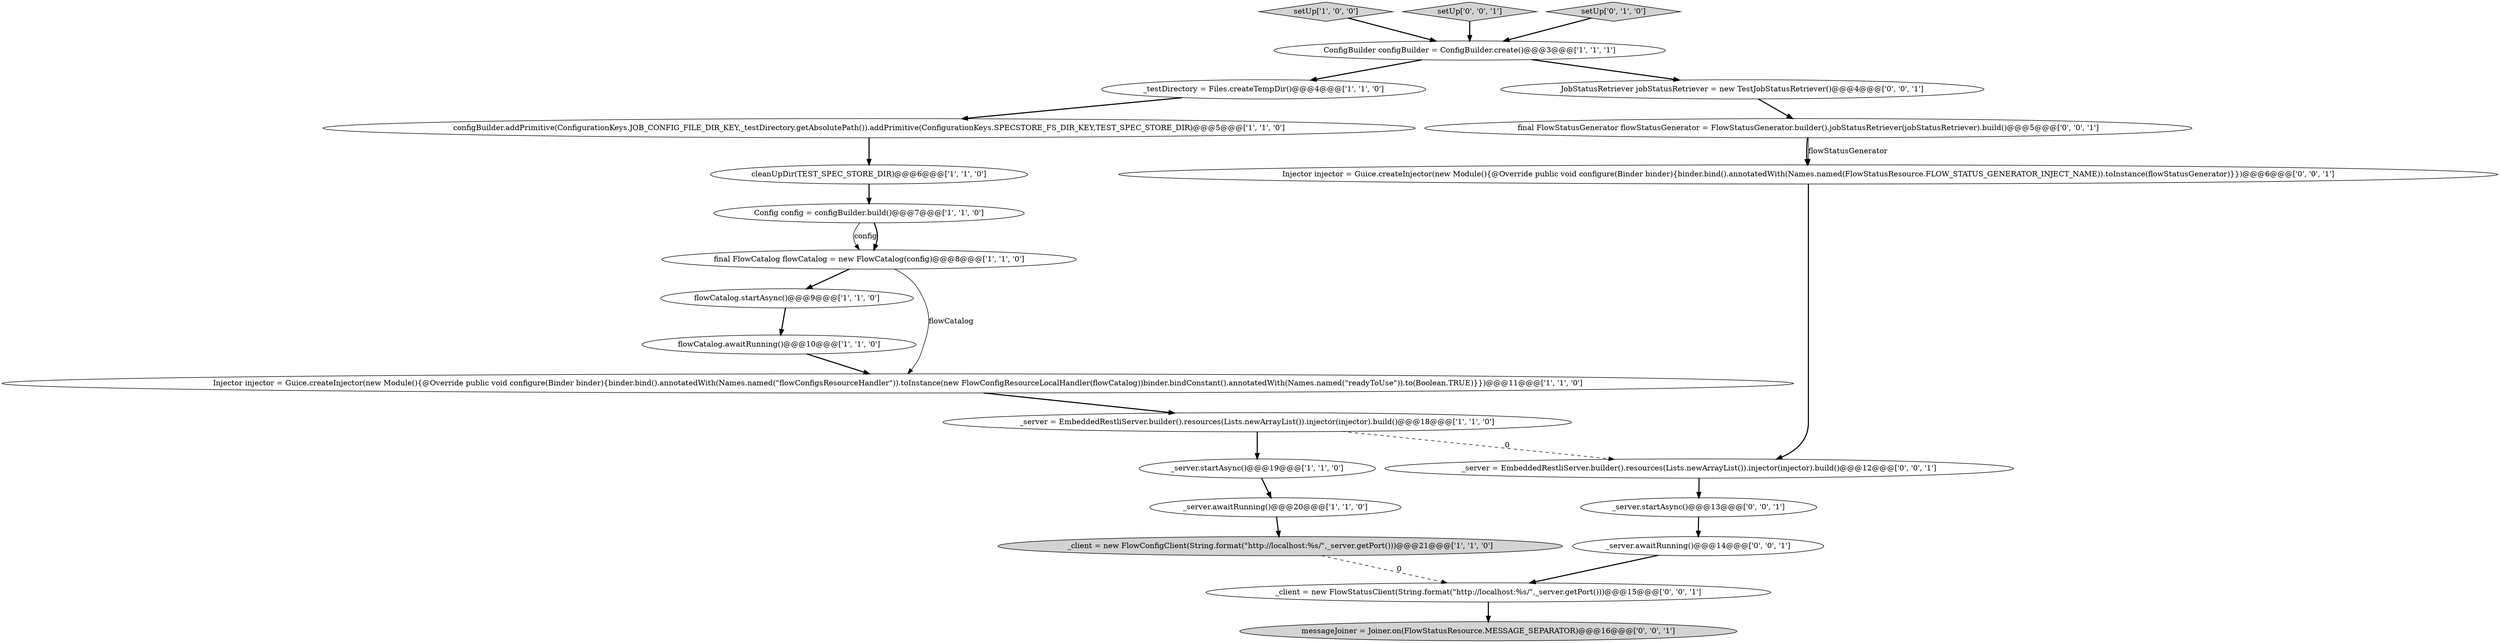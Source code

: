 digraph {
9 [style = filled, label = "_server.startAsync()@@@19@@@['1', '1', '0']", fillcolor = white, shape = ellipse image = "AAA0AAABBB1BBB"];
3 [style = filled, label = "_client = new FlowConfigClient(String.format(\"http://localhost:%s/\",_server.getPort()))@@@21@@@['1', '1', '0']", fillcolor = lightgray, shape = ellipse image = "AAA0AAABBB1BBB"];
1 [style = filled, label = "setUp['1', '0', '0']", fillcolor = lightgray, shape = diamond image = "AAA0AAABBB1BBB"];
8 [style = filled, label = "flowCatalog.startAsync()@@@9@@@['1', '1', '0']", fillcolor = white, shape = ellipse image = "AAA0AAABBB1BBB"];
7 [style = filled, label = "_server.awaitRunning()@@@20@@@['1', '1', '0']", fillcolor = white, shape = ellipse image = "AAA0AAABBB1BBB"];
0 [style = filled, label = "Injector injector = Guice.createInjector(new Module(){@Override public void configure(Binder binder){binder.bind().annotatedWith(Names.named(\"flowConfigsResourceHandler\")).toInstance(new FlowConfigResourceLocalHandler(flowCatalog))binder.bindConstant().annotatedWith(Names.named(\"readyToUse\")).to(Boolean.TRUE)}})@@@11@@@['1', '1', '0']", fillcolor = white, shape = ellipse image = "AAA0AAABBB1BBB"];
2 [style = filled, label = "cleanUpDir(TEST_SPEC_STORE_DIR)@@@6@@@['1', '1', '0']", fillcolor = white, shape = ellipse image = "AAA0AAABBB1BBB"];
17 [style = filled, label = "setUp['0', '0', '1']", fillcolor = lightgray, shape = diamond image = "AAA0AAABBB3BBB"];
14 [style = filled, label = "setUp['0', '1', '0']", fillcolor = lightgray, shape = diamond image = "AAA0AAABBB2BBB"];
18 [style = filled, label = "messageJoiner = Joiner.on(FlowStatusResource.MESSAGE_SEPARATOR)@@@16@@@['0', '0', '1']", fillcolor = lightgray, shape = ellipse image = "AAA0AAABBB3BBB"];
6 [style = filled, label = "_testDirectory = Files.createTempDir()@@@4@@@['1', '1', '0']", fillcolor = white, shape = ellipse image = "AAA0AAABBB1BBB"];
20 [style = filled, label = "JobStatusRetriever jobStatusRetriever = new TestJobStatusRetriever()@@@4@@@['0', '0', '1']", fillcolor = white, shape = ellipse image = "AAA0AAABBB3BBB"];
13 [style = filled, label = "final FlowCatalog flowCatalog = new FlowCatalog(config)@@@8@@@['1', '1', '0']", fillcolor = white, shape = ellipse image = "AAA0AAABBB1BBB"];
10 [style = filled, label = "flowCatalog.awaitRunning()@@@10@@@['1', '1', '0']", fillcolor = white, shape = ellipse image = "AAA0AAABBB1BBB"];
5 [style = filled, label = "ConfigBuilder configBuilder = ConfigBuilder.create()@@@3@@@['1', '1', '1']", fillcolor = white, shape = ellipse image = "AAA0AAABBB1BBB"];
19 [style = filled, label = "_server.awaitRunning()@@@14@@@['0', '0', '1']", fillcolor = white, shape = ellipse image = "AAA0AAABBB3BBB"];
11 [style = filled, label = "configBuilder.addPrimitive(ConfigurationKeys.JOB_CONFIG_FILE_DIR_KEY,_testDirectory.getAbsolutePath()).addPrimitive(ConfigurationKeys.SPECSTORE_FS_DIR_KEY,TEST_SPEC_STORE_DIR)@@@5@@@['1', '1', '0']", fillcolor = white, shape = ellipse image = "AAA0AAABBB1BBB"];
21 [style = filled, label = "_server = EmbeddedRestliServer.builder().resources(Lists.newArrayList()).injector(injector).build()@@@12@@@['0', '0', '1']", fillcolor = white, shape = ellipse image = "AAA0AAABBB3BBB"];
22 [style = filled, label = "_server.startAsync()@@@13@@@['0', '0', '1']", fillcolor = white, shape = ellipse image = "AAA0AAABBB3BBB"];
15 [style = filled, label = "Injector injector = Guice.createInjector(new Module(){@Override public void configure(Binder binder){binder.bind().annotatedWith(Names.named(FlowStatusResource.FLOW_STATUS_GENERATOR_INJECT_NAME)).toInstance(flowStatusGenerator)}})@@@6@@@['0', '0', '1']", fillcolor = white, shape = ellipse image = "AAA0AAABBB3BBB"];
23 [style = filled, label = "final FlowStatusGenerator flowStatusGenerator = FlowStatusGenerator.builder().jobStatusRetriever(jobStatusRetriever).build()@@@5@@@['0', '0', '1']", fillcolor = white, shape = ellipse image = "AAA0AAABBB3BBB"];
4 [style = filled, label = "Config config = configBuilder.build()@@@7@@@['1', '1', '0']", fillcolor = white, shape = ellipse image = "AAA0AAABBB1BBB"];
16 [style = filled, label = "_client = new FlowStatusClient(String.format(\"http://localhost:%s/\",_server.getPort()))@@@15@@@['0', '0', '1']", fillcolor = white, shape = ellipse image = "AAA0AAABBB3BBB"];
12 [style = filled, label = "_server = EmbeddedRestliServer.builder().resources(Lists.newArrayList()).injector(injector).build()@@@18@@@['1', '1', '0']", fillcolor = white, shape = ellipse image = "AAA0AAABBB1BBB"];
14->5 [style = bold, label=""];
20->23 [style = bold, label=""];
22->19 [style = bold, label=""];
23->15 [style = bold, label=""];
2->4 [style = bold, label=""];
21->22 [style = bold, label=""];
4->13 [style = solid, label="config"];
3->16 [style = dashed, label="0"];
16->18 [style = bold, label=""];
6->11 [style = bold, label=""];
13->0 [style = solid, label="flowCatalog"];
15->21 [style = bold, label=""];
11->2 [style = bold, label=""];
12->21 [style = dashed, label="0"];
7->3 [style = bold, label=""];
12->9 [style = bold, label=""];
19->16 [style = bold, label=""];
23->15 [style = solid, label="flowStatusGenerator"];
0->12 [style = bold, label=""];
5->20 [style = bold, label=""];
4->13 [style = bold, label=""];
13->8 [style = bold, label=""];
8->10 [style = bold, label=""];
17->5 [style = bold, label=""];
10->0 [style = bold, label=""];
5->6 [style = bold, label=""];
1->5 [style = bold, label=""];
9->7 [style = bold, label=""];
}
